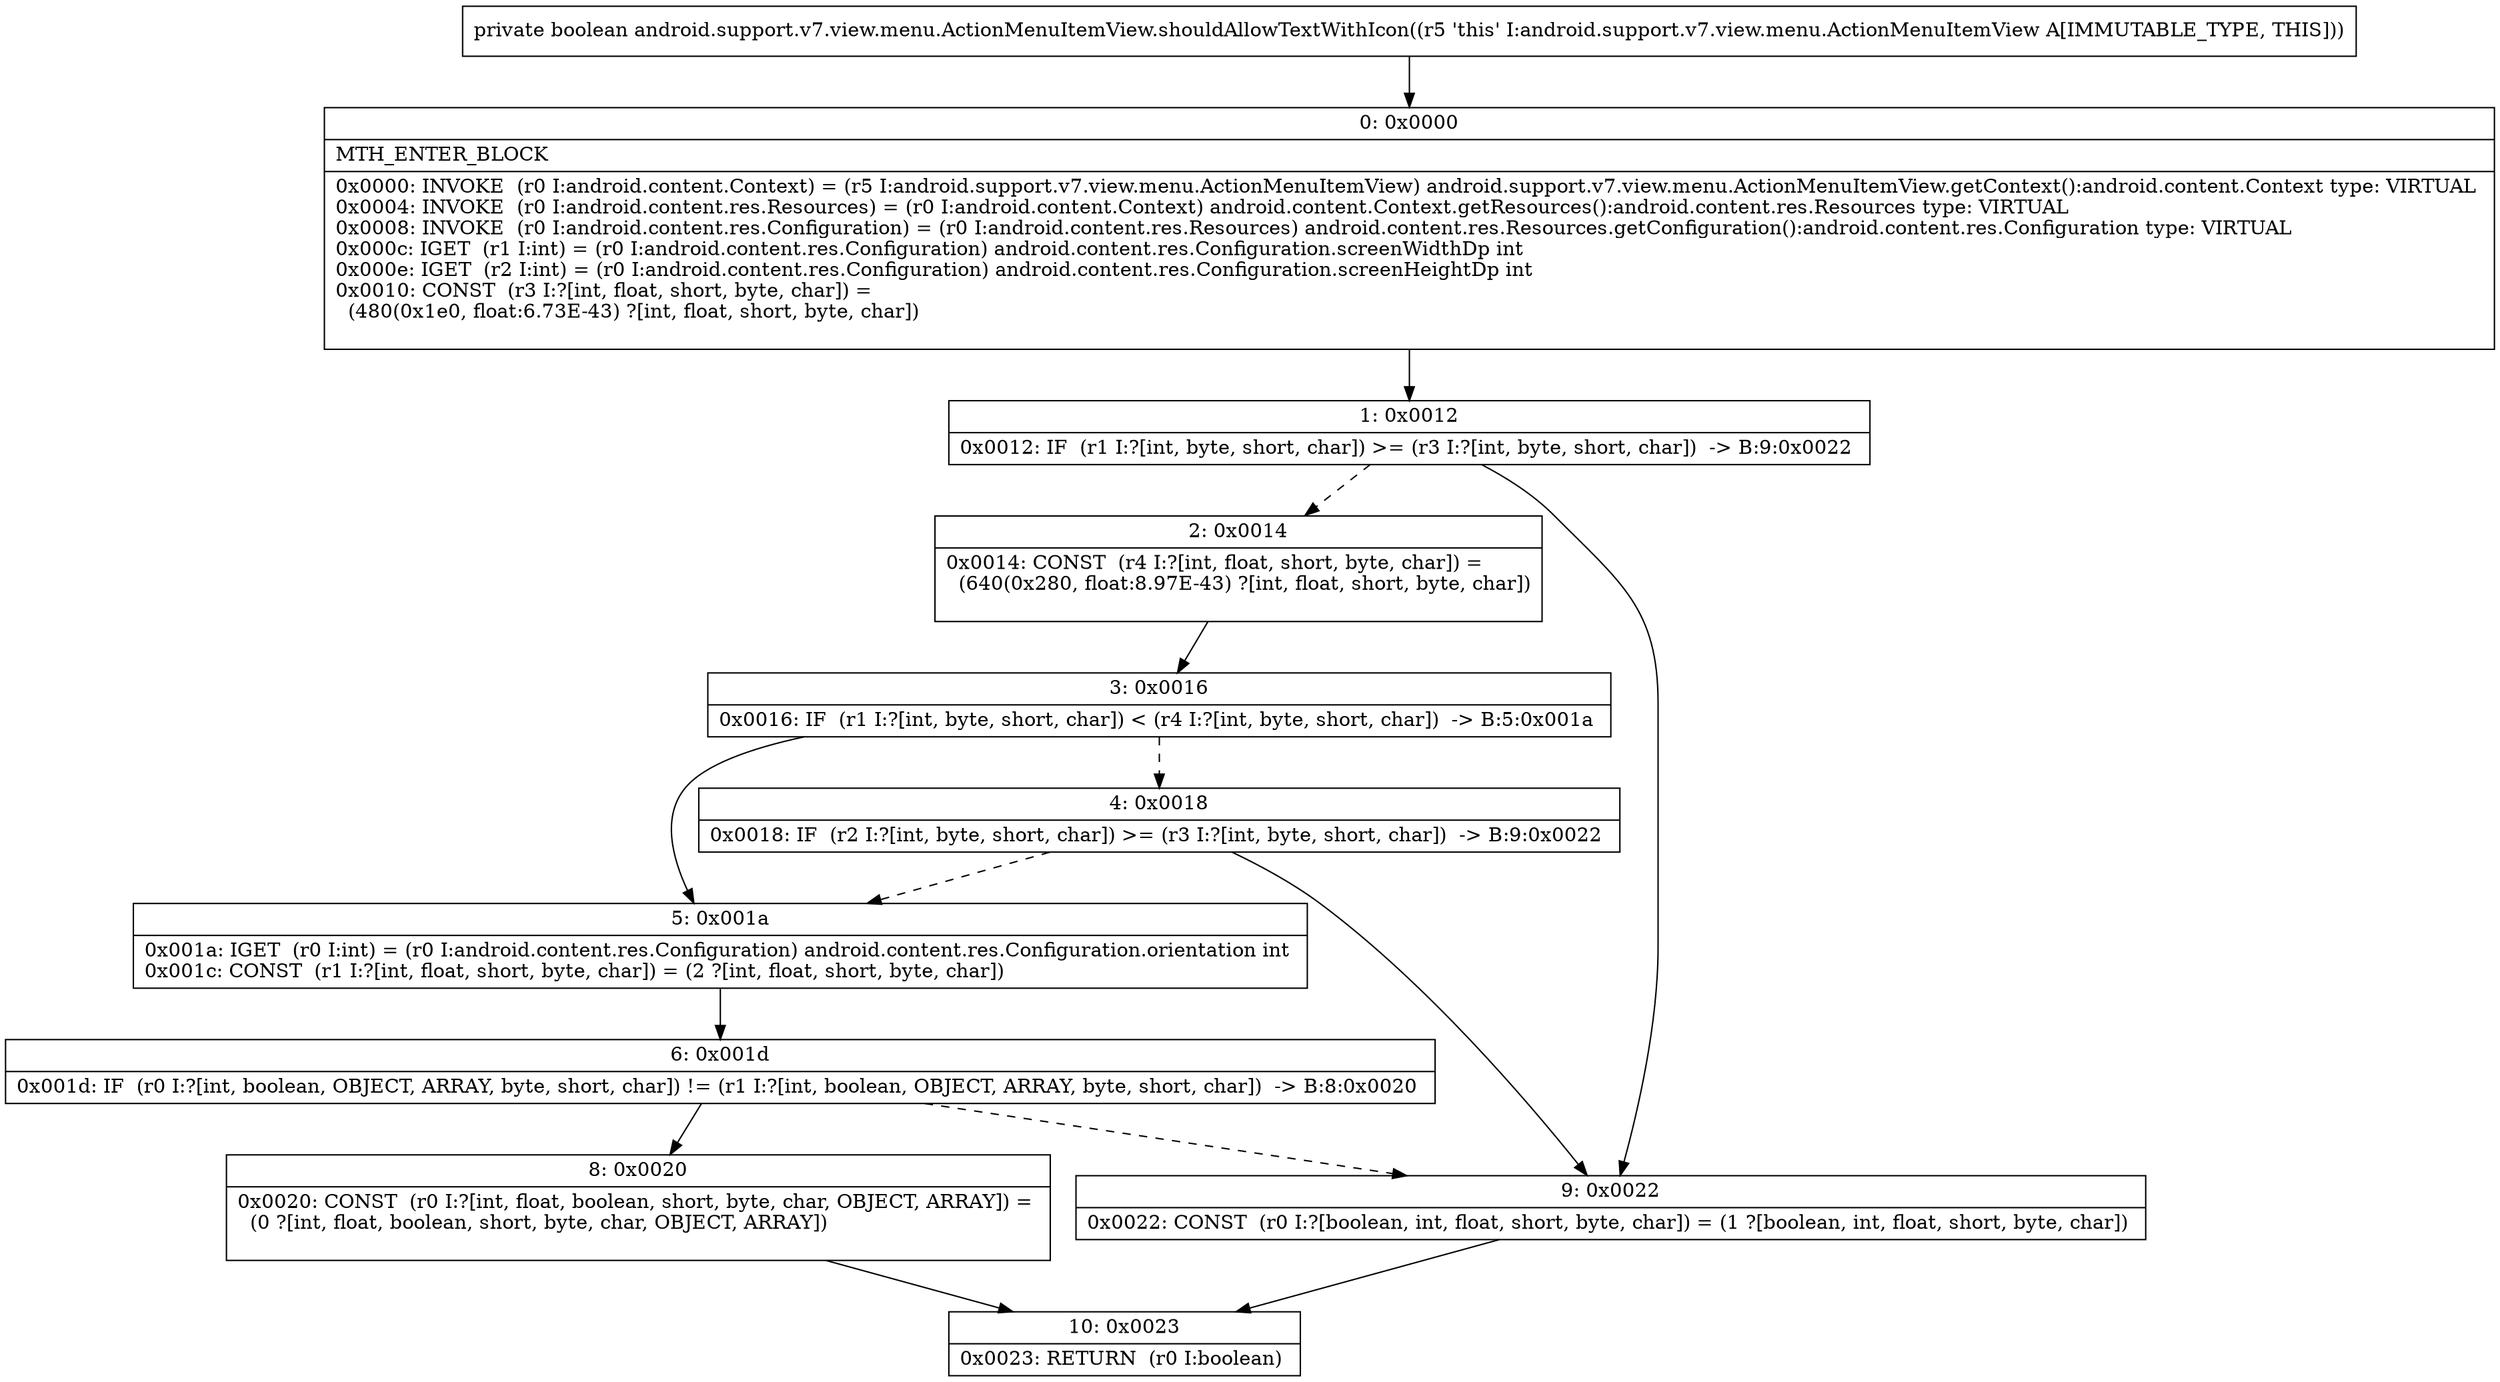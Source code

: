 digraph "CFG forandroid.support.v7.view.menu.ActionMenuItemView.shouldAllowTextWithIcon()Z" {
Node_0 [shape=record,label="{0\:\ 0x0000|MTH_ENTER_BLOCK\l|0x0000: INVOKE  (r0 I:android.content.Context) = (r5 I:android.support.v7.view.menu.ActionMenuItemView) android.support.v7.view.menu.ActionMenuItemView.getContext():android.content.Context type: VIRTUAL \l0x0004: INVOKE  (r0 I:android.content.res.Resources) = (r0 I:android.content.Context) android.content.Context.getResources():android.content.res.Resources type: VIRTUAL \l0x0008: INVOKE  (r0 I:android.content.res.Configuration) = (r0 I:android.content.res.Resources) android.content.res.Resources.getConfiguration():android.content.res.Configuration type: VIRTUAL \l0x000c: IGET  (r1 I:int) = (r0 I:android.content.res.Configuration) android.content.res.Configuration.screenWidthDp int \l0x000e: IGET  (r2 I:int) = (r0 I:android.content.res.Configuration) android.content.res.Configuration.screenHeightDp int \l0x0010: CONST  (r3 I:?[int, float, short, byte, char]) = \l  (480(0x1e0, float:6.73E\-43) ?[int, float, short, byte, char])\l \l}"];
Node_1 [shape=record,label="{1\:\ 0x0012|0x0012: IF  (r1 I:?[int, byte, short, char]) \>= (r3 I:?[int, byte, short, char])  \-\> B:9:0x0022 \l}"];
Node_2 [shape=record,label="{2\:\ 0x0014|0x0014: CONST  (r4 I:?[int, float, short, byte, char]) = \l  (640(0x280, float:8.97E\-43) ?[int, float, short, byte, char])\l \l}"];
Node_3 [shape=record,label="{3\:\ 0x0016|0x0016: IF  (r1 I:?[int, byte, short, char]) \< (r4 I:?[int, byte, short, char])  \-\> B:5:0x001a \l}"];
Node_4 [shape=record,label="{4\:\ 0x0018|0x0018: IF  (r2 I:?[int, byte, short, char]) \>= (r3 I:?[int, byte, short, char])  \-\> B:9:0x0022 \l}"];
Node_5 [shape=record,label="{5\:\ 0x001a|0x001a: IGET  (r0 I:int) = (r0 I:android.content.res.Configuration) android.content.res.Configuration.orientation int \l0x001c: CONST  (r1 I:?[int, float, short, byte, char]) = (2 ?[int, float, short, byte, char]) \l}"];
Node_6 [shape=record,label="{6\:\ 0x001d|0x001d: IF  (r0 I:?[int, boolean, OBJECT, ARRAY, byte, short, char]) != (r1 I:?[int, boolean, OBJECT, ARRAY, byte, short, char])  \-\> B:8:0x0020 \l}"];
Node_8 [shape=record,label="{8\:\ 0x0020|0x0020: CONST  (r0 I:?[int, float, boolean, short, byte, char, OBJECT, ARRAY]) = \l  (0 ?[int, float, boolean, short, byte, char, OBJECT, ARRAY])\l \l}"];
Node_9 [shape=record,label="{9\:\ 0x0022|0x0022: CONST  (r0 I:?[boolean, int, float, short, byte, char]) = (1 ?[boolean, int, float, short, byte, char]) \l}"];
Node_10 [shape=record,label="{10\:\ 0x0023|0x0023: RETURN  (r0 I:boolean) \l}"];
MethodNode[shape=record,label="{private boolean android.support.v7.view.menu.ActionMenuItemView.shouldAllowTextWithIcon((r5 'this' I:android.support.v7.view.menu.ActionMenuItemView A[IMMUTABLE_TYPE, THIS])) }"];
MethodNode -> Node_0;
Node_0 -> Node_1;
Node_1 -> Node_2[style=dashed];
Node_1 -> Node_9;
Node_2 -> Node_3;
Node_3 -> Node_4[style=dashed];
Node_3 -> Node_5;
Node_4 -> Node_5[style=dashed];
Node_4 -> Node_9;
Node_5 -> Node_6;
Node_6 -> Node_8;
Node_6 -> Node_9[style=dashed];
Node_8 -> Node_10;
Node_9 -> Node_10;
}

